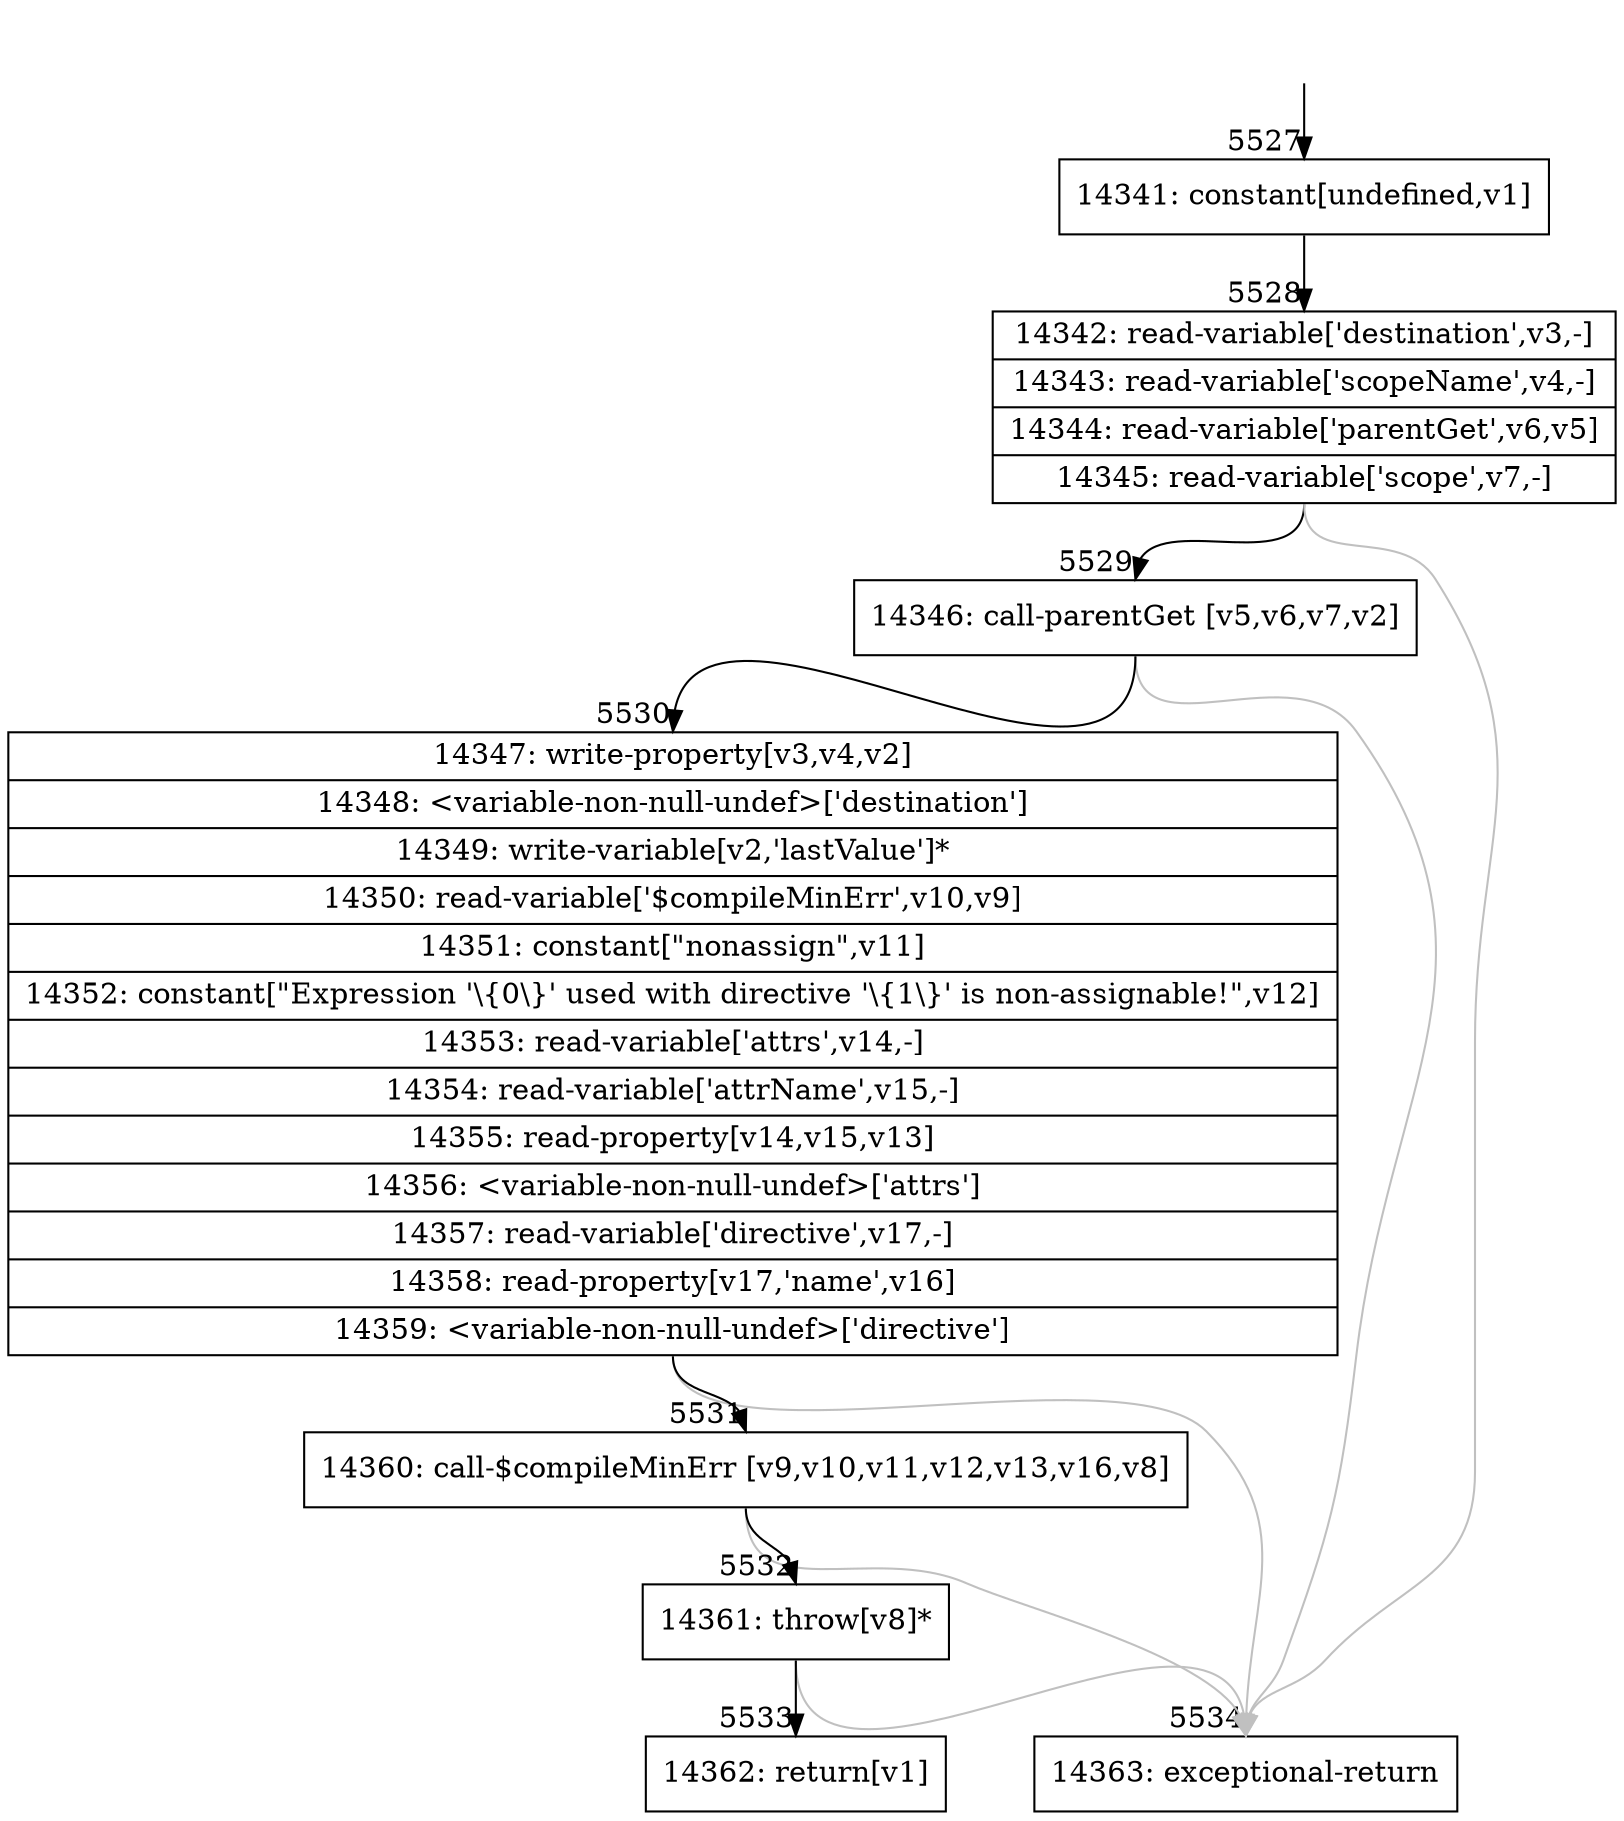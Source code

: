 digraph {
rankdir="TD"
BB_entry411[shape=none,label=""];
BB_entry411 -> BB5527 [tailport=s, headport=n, headlabel="    5527"]
BB5527 [shape=record label="{14341: constant[undefined,v1]}" ] 
BB5527 -> BB5528 [tailport=s, headport=n, headlabel="      5528"]
BB5528 [shape=record label="{14342: read-variable['destination',v3,-]|14343: read-variable['scopeName',v4,-]|14344: read-variable['parentGet',v6,v5]|14345: read-variable['scope',v7,-]}" ] 
BB5528 -> BB5529 [tailport=s, headport=n, headlabel="      5529"]
BB5528 -> BB5534 [tailport=s, headport=n, color=gray, headlabel="      5534"]
BB5529 [shape=record label="{14346: call-parentGet [v5,v6,v7,v2]}" ] 
BB5529 -> BB5530 [tailport=s, headport=n, headlabel="      5530"]
BB5529 -> BB5534 [tailport=s, headport=n, color=gray]
BB5530 [shape=record label="{14347: write-property[v3,v4,v2]|14348: \<variable-non-null-undef\>['destination']|14349: write-variable[v2,'lastValue']*|14350: read-variable['$compileMinErr',v10,v9]|14351: constant[\"nonassign\",v11]|14352: constant[\"Expression '\\\{0\\\}' used with directive '\\\{1\\\}' is non-assignable!\",v12]|14353: read-variable['attrs',v14,-]|14354: read-variable['attrName',v15,-]|14355: read-property[v14,v15,v13]|14356: \<variable-non-null-undef\>['attrs']|14357: read-variable['directive',v17,-]|14358: read-property[v17,'name',v16]|14359: \<variable-non-null-undef\>['directive']}" ] 
BB5530 -> BB5531 [tailport=s, headport=n, headlabel="      5531"]
BB5530 -> BB5534 [tailport=s, headport=n, color=gray]
BB5531 [shape=record label="{14360: call-$compileMinErr [v9,v10,v11,v12,v13,v16,v8]}" ] 
BB5531 -> BB5532 [tailport=s, headport=n, headlabel="      5532"]
BB5531 -> BB5534 [tailport=s, headport=n, color=gray]
BB5532 [shape=record label="{14361: throw[v8]*}" ] 
BB5532 -> BB5533 [tailport=s, headport=n, headlabel="      5533"]
BB5532 -> BB5534 [tailport=s, headport=n, color=gray]
BB5533 [shape=record label="{14362: return[v1]}" ] 
BB5534 [shape=record label="{14363: exceptional-return}" ] 
//#$~ 8711
}
